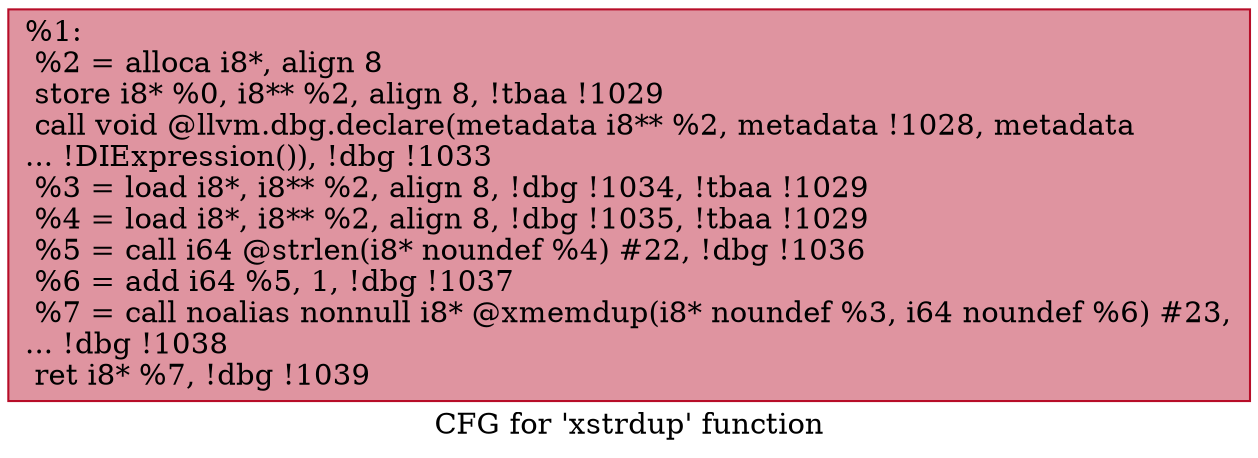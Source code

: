 digraph "CFG for 'xstrdup' function" {
	label="CFG for 'xstrdup' function";

	Node0x24c3ba0 [shape=record,color="#b70d28ff", style=filled, fillcolor="#b70d2870",label="{%1:\l  %2 = alloca i8*, align 8\l  store i8* %0, i8** %2, align 8, !tbaa !1029\l  call void @llvm.dbg.declare(metadata i8** %2, metadata !1028, metadata\l... !DIExpression()), !dbg !1033\l  %3 = load i8*, i8** %2, align 8, !dbg !1034, !tbaa !1029\l  %4 = load i8*, i8** %2, align 8, !dbg !1035, !tbaa !1029\l  %5 = call i64 @strlen(i8* noundef %4) #22, !dbg !1036\l  %6 = add i64 %5, 1, !dbg !1037\l  %7 = call noalias nonnull i8* @xmemdup(i8* noundef %3, i64 noundef %6) #23,\l... !dbg !1038\l  ret i8* %7, !dbg !1039\l}"];
}
